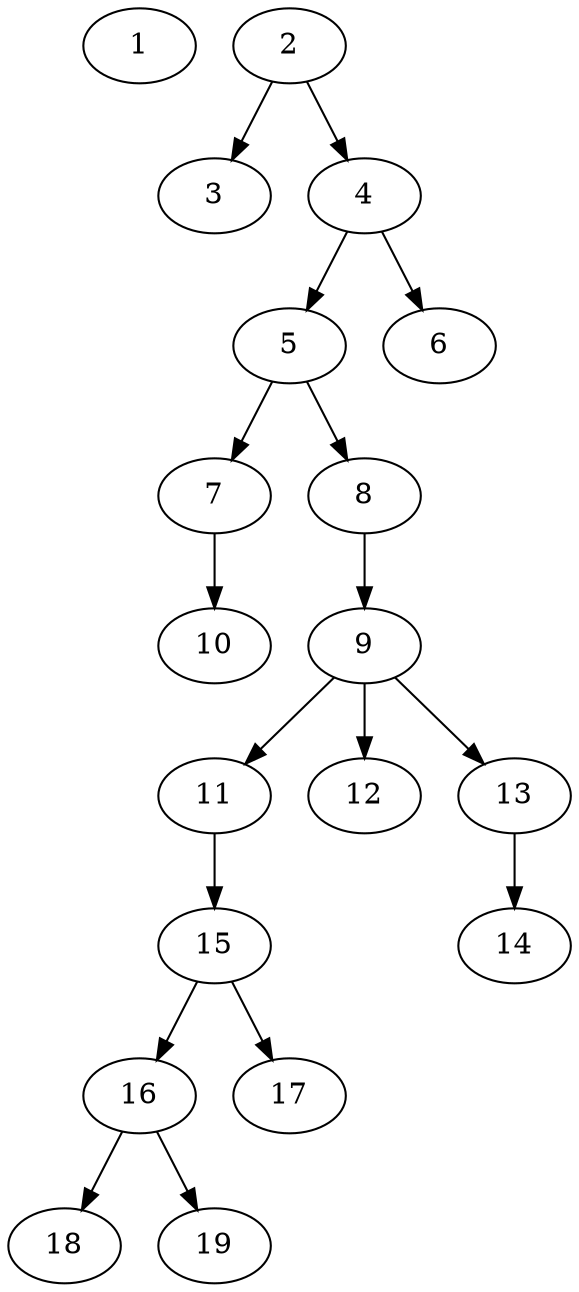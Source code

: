 // DAG (tier=1-easy, mode=data, n=19, ccr=0.315, fat=0.452, density=0.346, regular=0.772, jump=0.038, mindata=1048576, maxdata=8388608)
// DAG automatically generated by daggen at Sun Aug 24 16:33:33 2025
// /home/ermia/Project/Environments/daggen/bin/daggen --dot --ccr 0.315 --fat 0.452 --regular 0.772 --density 0.346 --jump 0.038 --mindata 1048576 --maxdata 8388608 -n 19 
digraph G {
  1 [size="3053438844245504", alpha="0.09", expect_size="1526719422122752"]
  2 [size="6864893206996189184", alpha="0.09", expect_size="3432446603498094592"]
  2 -> 3 [size ="28896539967488"]
  2 -> 4 [size ="28896539967488"]
  3 [size="97128948266231136256", alpha="0.20", expect_size="48564474133115568128"]
  4 [size="38727546660072718336", alpha="0.05", expect_size="19363773330036359168"]
  4 -> 5 [size ="91573534588928"]
  4 -> 6 [size ="91573534588928"]
  5 [size="639273072221813504", alpha="0.11", expect_size="319636536110906752"]
  5 -> 7 [size ="422036312686592"]
  5 -> 8 [size ="422036312686592"]
  6 [size="492110922135896064000", alpha="0.01", expect_size="246055461067948032000"]
  7 [size="166645218159861170176", alpha="0.06", expect_size="83322609079930585088"]
  7 -> 10 [size ="242261958852608"]
  8 [size="216692790880757984", alpha="0.14", expect_size="108346395440378992"]
  8 -> 9 [size ="94760408711168"]
  9 [size="614071749726319", alpha="0.04", expect_size="307035874863159"]
  9 -> 11 [size ="27209297297408"]
  9 -> 12 [size ="27209297297408"]
  9 -> 13 [size ="27209297297408"]
  10 [size="10691052312144836", alpha="0.01", expect_size="5345526156072418"]
  11 [size="19561494732577380", alpha="0.03", expect_size="9780747366288690"]
  11 -> 15 [size ="394879637127168"]
  12 [size="7022226719543067", alpha="0.12", expect_size="3511113359771533"]
  13 [size="7772929709186839", alpha="0.12", expect_size="3886464854593419"]
  13 -> 14 [size ="280346952204288"]
  14 [size="5863794105859177", alpha="0.08", expect_size="2931897052929588"]
  15 [size="43862087634744508416", alpha="0.13", expect_size="21931043817372254208"]
  15 -> 16 [size ="99498420338688"]
  15 -> 17 [size ="99498420338688"]
  16 [size="396114474729998385152", alpha="0.19", expect_size="198057237364999192576"]
  16 -> 18 [size ="431489728643072"]
  16 -> 19 [size ="431489728643072"]
  17 [size="3261531541468080", alpha="0.17", expect_size="1630765770734040"]
  18 [size="185306521705947520", alpha="0.02", expect_size="92653260852973760"]
  19 [size="171150593567230001152", alpha="0.07", expect_size="85575296783615000576"]
}